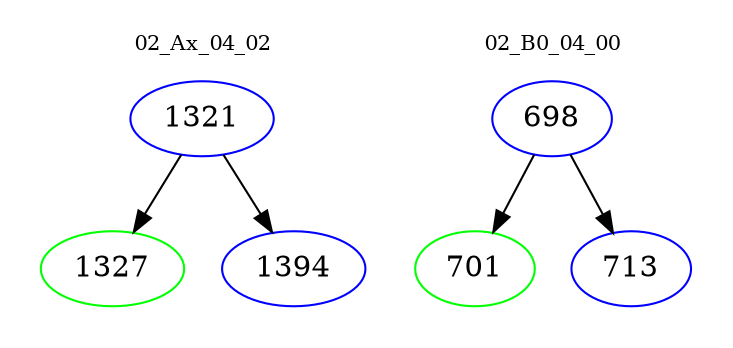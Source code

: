 digraph{
subgraph cluster_0 {
color = white
label = "02_Ax_04_02";
fontsize=10;
T0_1321 [label="1321", color="blue"]
T0_1321 -> T0_1327 [color="black"]
T0_1327 [label="1327", color="green"]
T0_1321 -> T0_1394 [color="black"]
T0_1394 [label="1394", color="blue"]
}
subgraph cluster_1 {
color = white
label = "02_B0_04_00";
fontsize=10;
T1_698 [label="698", color="blue"]
T1_698 -> T1_701 [color="black"]
T1_701 [label="701", color="green"]
T1_698 -> T1_713 [color="black"]
T1_713 [label="713", color="blue"]
}
}
